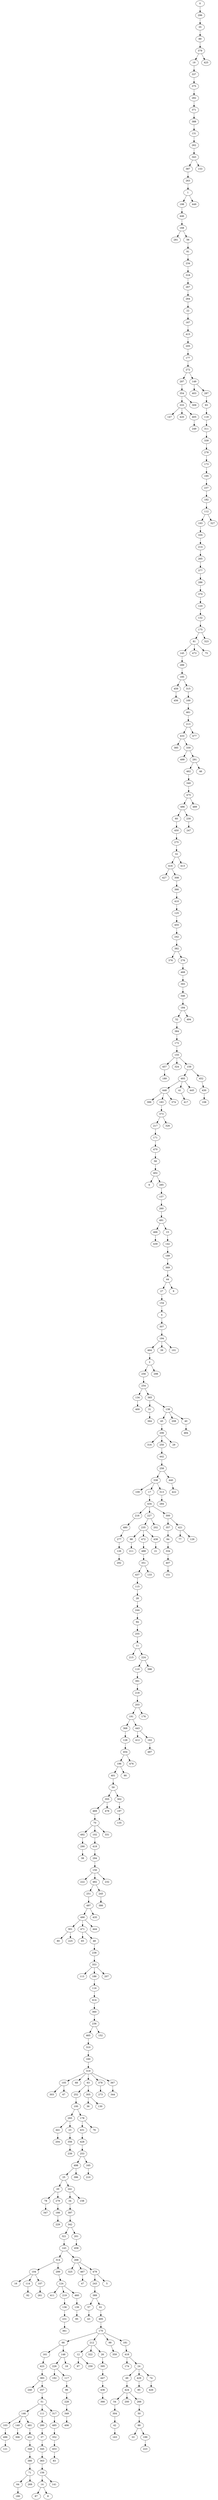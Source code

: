 digraph {
	0 [label=0]
	296 [label=296]
	35 [label=35]
	89 [label=89]
	379 [label=379]
	19 [label=19]
	337 [label=337]
	375 [label=375]
	282 [label=282]
	371 [label=371]
	388 [label=388]
	131 [label=131]
	262 [label=262]
	343 [label=343]
	387 [label=387]
	263 [label=263]
	1 [label=1]
	198 [label=198]
	446 [label=446]
	168 [label=168]
	281 [label=281]
	56 [label=56]
	91 [label=91]
	234 [label=234]
	318 [label=318]
	267 [label=267]
	264 [label=264]
	22 [label=22]
	167 [label=167]
	415 [label=415]
	205 [label=205]
	177 [label=177]
	272 [label=272]
	297 [label=297]
	354 [label=354]
	333 [label=333]
	147 [label=147]
	420 [label=420]
	405 [label=405]
	249 [label=249]
	309 [label=309]
	149 [label=149]
	403 [label=403]
	287 [label=287]
	93 [label=93]
	118 [label=118]
	311 [label=311]
	339 [label=339]
	278 [label=278]
	173 [label=173]
	195 [label=195]
	237 [label=237]
	182 [label=182]
	112 [label=112]
	193 [label=193]
	335 [label=335]
	214 [label=214]
	265 [label=265]
	377 [label=377]
	286 [label=286]
	370 [label=370]
	120 [label=120]
	132 [label=132]
	175 [label=175]
	81 [label=81]
	145 [label=145]
	289 [label=289]
	185 [label=185]
	459 [label=459]
	456 [label=456]
	315 [label=315]
	169 [label=169]
	461 [label=461]
	213 [label=213]
	433 [label=433]
	385 [label=385]
	330 [label=330]
	499 [label=499]
	291 [label=291]
	462 [label=462]
	340 [label=340]
	475 [label=475]
	486 [label=486]
	60 [label=60]
	450 [label=450]
	275 [label=275]
	32 [label=32]
	416 [label=416]
	427 [label=427]
	308 [label=308]
	390 [label=390]
	410 [label=410]
	125 [label=125]
	455 [label=455]
	242 [label=242]
	382 [label=382]
	376 [label=376]
	276 [label=276]
	468 [label=468]
	393 [label=393]
	346 [label=346]
	184 [label=184]
	52 [label=52]
	384 [label=384]
	172 [label=172]
	155 [label=155]
	457 [label=457]
	189 [label=189]
	324 [label=324]
	159 [label=159]
	493 [label=493]
	448 [label=448]
	399 [label=399]
	183 [label=183]
	373 [label=373]
	217 [label=217]
	171 [label=171]
	470 [label=470]
	58 [label=58]
	402 [label=402]
	6 [label=6]
	285 [label=285]
	157 [label=157]
	260 [label=260]
	491 [label=491]
	466 [label=466]
	439 [label=439]
	15 [label=15]
	142 [label=142]
	188 [label=188]
	369 [label=369]
	44 [label=44]
	27 [label=27]
	154 [label=154]
	4 [label=4]
	307 [label=307]
	194 [label=194]
	464 [label=464]
	2 [label=2]
	256 [label=256]
	254 [label=254]
	134 [label=134]
	400 [label=400]
	365 [label=365]
	31 [label=31]
	364 [label=364]
	138 [label=138]
	45 [label=45]
	206 [label=206]
	316 [label=316]
	250 [label=250]
	442 [label=442]
	258 [label=258]
	338 [label=338]
	109 [label=109]
	17 [label=17]
	434 [label=434]
	216 [label=216]
	480 [label=480]
	277 [label=277]
	126 [label=126]
	292 [label=292]
	227 [label=227]
	235 [label=235]
	98 [label=98]
	211 [label=211]
	472 [label=472]
	488 [label=488]
	351 [label=351]
	437 [label=437]
	115 [label=115]
	28 [label=28]
	244 [label=244]
	94 [label=94]
	255 [label=255]
	11 [label=11]
	215 [label=215]
	224 [label=224]
	110 [label=110]
	391 [label=391]
	218 [label=218]
	203 [label=203]
	191 [label=191]
	368 [label=368]
	128 [label=128]
	454 [label=454]
	196 [label=196]
	401 [label=401]
	59 [label=59]
	355 [label=355]
	469 [label=469]
	70 [label=70]
	492 [label=492]
	290 [label=290]
	38 [label=38]
	102 [label=102]
	419 [label=419]
	294 [label=294]
	150 [label=150]
	222 [label=222]
	482 [label=482]
	251 [label=251]
	497 [label=497]
	490 [label=490]
	301 [label=301]
	80 [label=80]
	225 [label=225]
	471 [label=471]
	65 [label=65]
	48 [label=48]
	238 [label=238]
	353 [label=353]
	113 [label=113]
	186 [label=186]
	116 [label=116]
	414 [label=414]
	360 [label=360]
	236 [label=236]
	465 [label=465]
	310 [label=310]
	160 [label=160]
	319 [label=319]
	105 [label=105]
	303 [label=303]
	67 [label=67]
	68 [label=68]
	63 [label=63]
	252 [label=252]
	100 [label=100]
	293 [label=293]
	441 [label=441]
	204 [label=204]
	23 [label=23]
	356 [label=356]
	239 [label=239]
	178 [label=178]
	431 [label=431]
	428 [label=428]
	253 [label=253]
	498 [label=498]
	25 [label=25]
	20 [label=20]
	78 [label=78]
	347 [label=347]
	279 [label=279]
	166 [label=166]
	229 [label=229]
	241 [label=241]
	34 [label=34]
	397 [label=397]
	342 [label=342]
	321 [label=321]
	143 [label=143]
	314 [label=314]
	104 [label=104]
	16 [label=16]
	114 [label=114]
	92 [label=92]
	107 [label=107]
	261 [label=261]
	299 [label=299]
	124 [label=124]
	411 [label=411]
	219 [label=219]
	136 [label=136]
	231 [label=231]
	361 [label=361]
	460 [label=460]
	139 [label=139]
	95 [label=95]
	268 [label=268]
	325 [label=325]
	467 [label=467]
	47 [label=47]
	479 [label=479]
	243 [label=243]
	389 [label=389]
	57 [label=57]
	43 [label=43]
	61 [label=61]
	495 [label=495]
	170 [label=170]
	66 [label=66]
	161 [label=161]
	423 [label=423]
	383 [label=383]
	240 [label=240]
	257 [label=257]
	51 [label=51]
	146 [label=146]
	103 [label=103]
	496 [label=496]
	121 [label=121]
	140 [label=140]
	306 [label=306]
	481 [label=481]
	451 [label=451]
	348 [label=348]
	380 [label=380]
	71 [label=71]
	64 [label=64]
	180 [label=180]
	269 [label=269]
	111 [label=111]
	280 [label=280]
	37 [label=37]
	345 [label=345]
	363 [label=363]
	156 [label=156]
	14 [label=14]
	87 [label=87]
	8 [label=8]
	141 [label=141]
	317 [label=317]
	485 [label=485]
	352 [label=352]
	453 [label=453]
	83 [label=83]
	148 [label=148]
	226 [label=226]
	192 [label=192]
	117 [label=117]
	96 [label=96]
	228 [label=228]
	349 [label=349]
	406 [label=406]
	18 [label=18]
	212 [label=212]
	12 [label=12]
	97 [label=97]
	259 [label=259]
	322 [label=322]
	26 [label=26]
	395 [label=395]
	447 [label=447]
	436 [label=436]
	366 [label=366]
	99 [label=99]
	359 [label=359]
	181 [label=181]
	418 [label=418]
	174 [label=174]
	24 [label=24]
	49 [label=49]
	424 [label=424]
	54 [label=54]
	304 [label=304]
	42 [label=42]
	163 [label=163]
	200 [label=200]
	266 [label=266]
	50 [label=50]
	88 [label=88]
	33 [label=33]
	199 [label=199]
	223 [label=223]
	429 [label=429]
	85 [label=85]
	74 [label=74]
	426 [label=426]
	5 [label=5]
	201 [label=201]
	458 [label=458]
	158 [label=158]
	396 [label=396]
	165 [label=165]
	210 [label=210]
	76 [label=76]
	305 [label=305]
	36 [label=36]
	130 [label=130]
	378 [label=378]
	273 [label=273]
	367 [label=367]
	344 [label=344]
	152 [label=152]
	207 [label=207]
	444 [label=444]
	435 [label=435]
	245 [label=245]
	386 [label=386]
	232 [label=232]
	331 [label=331]
	478 [label=478]
	302 [label=302]
	197 [label=197]
	135 [label=135]
	90 [label=90]
	476 [label=476]
	443 [label=443]
	412 [label=412]
	162 [label=162]
	487 [label=487]
	176 [label=176]
	398 [label=398]
	133 [label=133]
	438 [label=438]
	21 [label=21]
	202 [label=202]
	300 [label=300]
	357 [label=357]
	84 [label=84]
	334 [label=334]
	407 [label=407]
	151 [label=151]
	421 [label=421]
	77 [label=77]
	129 [label=129]
	313 [label=313]
	284 [label=284]
	440 [label=440]
	422 [label=422]
	29 [label=29]
	208 [label=208]
	40 [label=40]
	484 [label=484]
	298 [label=298]
	39 [label=39]
	101 [label=101]
	9 [label=9]
	326 [label=326]
	374 [label=374]
	41 [label=41]
	417 [label=417]
	445 [label=445]
	452 [label=452]
	430 [label=430]
	108 [label=108]
	494 [label=494]
	413 [label=413]
	230 [label=230]
	247 [label=247]
	489 [label=489]
	46 [label=46]
	477 [label=477]
	473 [label=473]
	75 [label=75]
	323 [label=323]
	327 [label=327]
	449 [label=449]
	153 [label=153]
	425 [label=425]
	0 -> 296
	296 -> 35
	35 -> 89
	89 -> 379
	379 -> 19
	19 -> 337
	337 -> 375
	375 -> 282
	282 -> 371
	371 -> 388
	388 -> 131
	131 -> 262
	262 -> 343
	343 -> 387
	387 -> 263
	263 -> 1
	1 -> 198
	198 -> 446
	446 -> 168
	168 -> 281
	168 -> 56
	56 -> 91
	91 -> 234
	234 -> 318
	318 -> 267
	267 -> 264
	264 -> 22
	22 -> 167
	167 -> 415
	415 -> 205
	205 -> 177
	177 -> 272
	272 -> 297
	297 -> 354
	354 -> 333
	333 -> 147
	333 -> 420
	333 -> 405
	405 -> 249
	354 -> 309
	272 -> 149
	149 -> 403
	149 -> 287
	287 -> 93
	93 -> 118
	118 -> 311
	311 -> 339
	339 -> 278
	278 -> 173
	173 -> 195
	195 -> 237
	237 -> 182
	182 -> 112
	112 -> 193
	193 -> 335
	335 -> 214
	214 -> 265
	265 -> 377
	377 -> 286
	286 -> 370
	370 -> 120
	120 -> 132
	132 -> 175
	175 -> 81
	81 -> 145
	145 -> 289
	289 -> 185
	185 -> 459
	459 -> 456
	185 -> 315
	315 -> 169
	169 -> 461
	461 -> 213
	213 -> 433
	433 -> 385
	433 -> 330
	330 -> 499
	330 -> 291
	291 -> 462
	462 -> 340
	340 -> 475
	475 -> 486
	486 -> 60
	60 -> 450
	450 -> 275
	275 -> 32
	32 -> 416
	416 -> 427
	416 -> 308
	308 -> 390
	390 -> 410
	410 -> 125
	125 -> 455
	455 -> 242
	242 -> 382
	382 -> 376
	382 -> 276
	276 -> 468
	468 -> 393
	393 -> 346
	346 -> 184
	184 -> 52
	52 -> 384
	384 -> 172
	172 -> 155
	155 -> 457
	457 -> 189
	155 -> 324
	155 -> 159
	159 -> 493
	493 -> 448
	448 -> 399
	448 -> 183
	183 -> 373
	373 -> 217
	217 -> 171
	171 -> 470
	470 -> 58
	58 -> 402
	402 -> 6
	402 -> 285
	285 -> 157
	157 -> 260
	260 -> 491
	491 -> 466
	466 -> 439
	491 -> 15
	15 -> 142
	142 -> 188
	188 -> 369
	369 -> 44
	44 -> 27
	27 -> 154
	154 -> 4
	4 -> 307
	307 -> 194
	194 -> 464
	464 -> 2
	2 -> 256
	256 -> 254
	254 -> 134
	134 -> 400
	254 -> 365
	365 -> 31
	31 -> 364
	365 -> 138
	138 -> 45
	45 -> 206
	206 -> 316
	206 -> 250
	250 -> 442
	442 -> 258
	258 -> 338
	338 -> 109
	338 -> 17
	17 -> 434
	434 -> 216
	216 -> 480
	480 -> 277
	277 -> 126
	126 -> 292
	434 -> 227
	227 -> 235
	235 -> 98
	98 -> 211
	235 -> 472
	472 -> 488
	488 -> 351
	351 -> 437
	437 -> 115
	115 -> 28
	28 -> 244
	244 -> 94
	94 -> 255
	255 -> 11
	11 -> 215
	11 -> 224
	224 -> 110
	110 -> 391
	391 -> 218
	218 -> 203
	203 -> 191
	191 -> 368
	368 -> 128
	128 -> 454
	454 -> 196
	196 -> 401
	401 -> 59
	59 -> 355
	355 -> 469
	469 -> 70
	70 -> 492
	492 -> 290
	290 -> 38
	70 -> 102
	102 -> 419
	419 -> 294
	294 -> 150
	150 -> 222
	150 -> 482
	482 -> 251
	251 -> 497
	497 -> 490
	490 -> 301
	301 -> 80
	301 -> 225
	490 -> 471
	471 -> 65
	471 -> 48
	48 -> 238
	238 -> 353
	353 -> 113
	353 -> 186
	186 -> 116
	116 -> 414
	414 -> 360
	360 -> 236
	236 -> 465
	465 -> 310
	310 -> 160
	160 -> 319
	319 -> 105
	105 -> 303
	105 -> 67
	319 -> 68
	319 -> 63
	63 -> 252
	252 -> 100
	100 -> 293
	293 -> 441
	441 -> 204
	293 -> 23
	23 -> 356
	356 -> 239
	100 -> 178
	178 -> 431
	431 -> 428
	428 -> 253
	253 -> 498
	498 -> 25
	25 -> 20
	20 -> 78
	78 -> 347
	20 -> 279
	279 -> 166
	166 -> 229
	25 -> 241
	241 -> 34
	34 -> 397
	397 -> 342
	342 -> 321
	321 -> 143
	143 -> 314
	314 -> 104
	104 -> 16
	104 -> 114
	114 -> 92
	104 -> 107
	107 -> 261
	314 -> 299
	299 -> 124
	124 -> 411
	124 -> 219
	219 -> 136
	136 -> 231
	231 -> 361
	124 -> 460
	460 -> 139
	139 -> 95
	143 -> 268
	268 -> 325
	268 -> 467
	467 -> 47
	268 -> 479
	479 -> 243
	243 -> 389
	389 -> 57
	57 -> 43
	389 -> 61
	61 -> 495
	495 -> 170
	170 -> 66
	66 -> 161
	161 -> 423
	423 -> 383
	383 -> 240
	383 -> 257
	257 -> 51
	51 -> 146
	146 -> 103
	103 -> 496
	496 -> 121
	146 -> 140
	140 -> 306
	146 -> 481
	481 -> 451
	451 -> 348
	348 -> 380
	380 -> 71
	71 -> 64
	64 -> 180
	71 -> 269
	51 -> 111
	111 -> 280
	280 -> 37
	37 -> 345
	345 -> 363
	363 -> 156
	156 -> 14
	14 -> 87
	14 -> 8
	156 -> 141
	51 -> 317
	317 -> 485
	485 -> 352
	352 -> 453
	453 -> 83
	66 -> 148
	148 -> 226
	226 -> 192
	226 -> 117
	117 -> 96
	96 -> 228
	228 -> 349
	349 -> 406
	148 -> 18
	170 -> 212
	212 -> 12
	12 -> 97
	12 -> 259
	212 -> 322
	212 -> 26
	26 -> 395
	395 -> 447
	447 -> 436
	436 -> 366
	170 -> 99
	99 -> 359
	170 -> 181
	181 -> 418
	418 -> 174
	418 -> 24
	24 -> 49
	49 -> 424
	424 -> 54
	54 -> 304
	304 -> 42
	42 -> 163
	424 -> 200
	424 -> 266
	266 -> 50
	50 -> 88
	88 -> 33
	88 -> 199
	199 -> 223
	24 -> 429
	429 -> 85
	24 -> 74
	74 -> 426
	479 -> 5
	342 -> 201
	201 -> 458
	241 -> 158
	498 -> 396
	253 -> 165
	165 -> 210
	178 -> 76
	63 -> 305
	305 -> 36
	305 -> 130
	319 -> 378
	378 -> 273
	319 -> 367
	367 -> 344
	236 -> 152
	353 -> 207
	490 -> 444
	497 -> 435
	482 -> 245
	245 -> 386
	150 -> 232
	70 -> 331
	355 -> 478
	59 -> 302
	302 -> 197
	197 -> 135
	196 -> 90
	454 -> 476
	191 -> 443
	443 -> 412
	443 -> 162
	162 -> 487
	203 -> 176
	224 -> 398
	351 -> 133
	235 -> 438
	438 -> 21
	227 -> 202
	434 -> 300
	300 -> 357
	357 -> 84
	84 -> 334
	334 -> 407
	407 -> 151
	300 -> 421
	421 -> 77
	421 -> 129
	338 -> 313
	313 -> 284
	258 -> 440
	440 -> 422
	206 -> 29
	138 -> 208
	138 -> 40
	40 -> 484
	2 -> 298
	194 -> 39
	194 -> 101
	44 -> 9
	373 -> 326
	448 -> 374
	493 -> 41
	41 -> 417
	493 -> 445
	159 -> 452
	452 -> 430
	430 -> 108
	184 -> 494
	32 -> 413
	486 -> 230
	230 -> 247
	475 -> 489
	291 -> 46
	213 -> 477
	81 -> 473
	81 -> 75
	175 -> 323
	112 -> 327
	1 -> 449
	343 -> 153
	379 -> 425
}